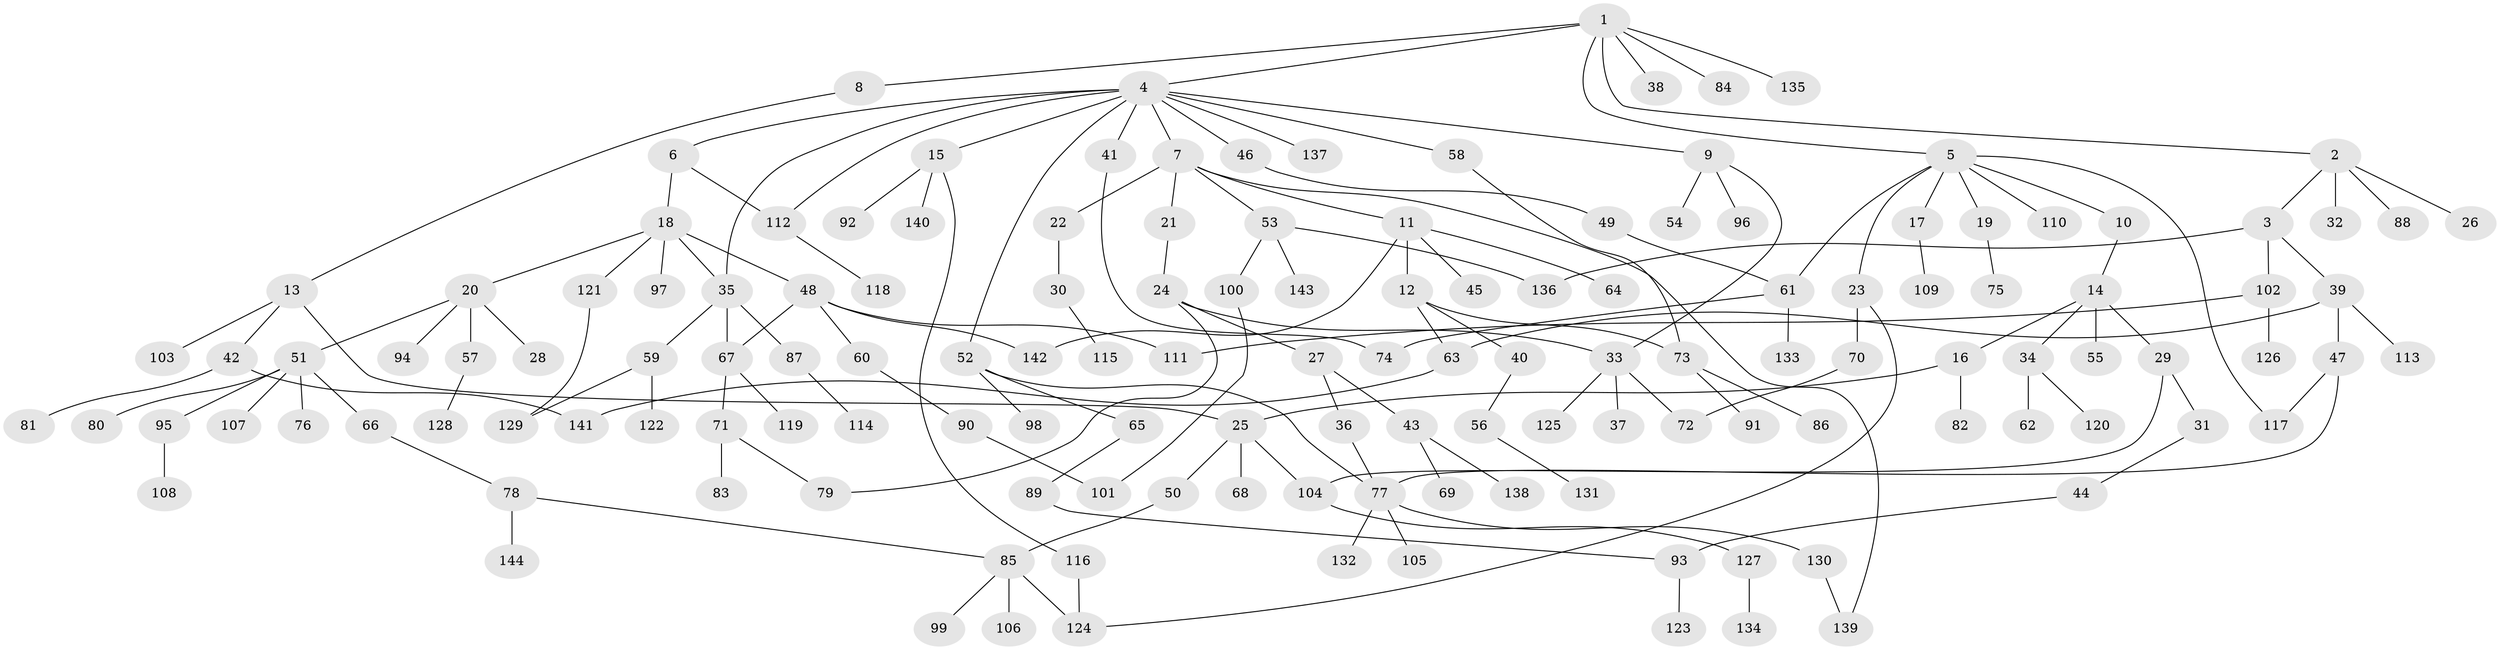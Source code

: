 // coarse degree distribution, {26: 0.013888888888888888, 5: 0.05555555555555555, 4: 0.06944444444444445, 8: 0.027777777777777776, 2: 0.19444444444444445, 7: 0.027777777777777776, 3: 0.1527777777777778, 1: 0.4583333333333333}
// Generated by graph-tools (version 1.1) at 2025/16/03/04/25 18:16:49]
// undirected, 144 vertices, 169 edges
graph export_dot {
graph [start="1"]
  node [color=gray90,style=filled];
  1;
  2;
  3;
  4;
  5;
  6;
  7;
  8;
  9;
  10;
  11;
  12;
  13;
  14;
  15;
  16;
  17;
  18;
  19;
  20;
  21;
  22;
  23;
  24;
  25;
  26;
  27;
  28;
  29;
  30;
  31;
  32;
  33;
  34;
  35;
  36;
  37;
  38;
  39;
  40;
  41;
  42;
  43;
  44;
  45;
  46;
  47;
  48;
  49;
  50;
  51;
  52;
  53;
  54;
  55;
  56;
  57;
  58;
  59;
  60;
  61;
  62;
  63;
  64;
  65;
  66;
  67;
  68;
  69;
  70;
  71;
  72;
  73;
  74;
  75;
  76;
  77;
  78;
  79;
  80;
  81;
  82;
  83;
  84;
  85;
  86;
  87;
  88;
  89;
  90;
  91;
  92;
  93;
  94;
  95;
  96;
  97;
  98;
  99;
  100;
  101;
  102;
  103;
  104;
  105;
  106;
  107;
  108;
  109;
  110;
  111;
  112;
  113;
  114;
  115;
  116;
  117;
  118;
  119;
  120;
  121;
  122;
  123;
  124;
  125;
  126;
  127;
  128;
  129;
  130;
  131;
  132;
  133;
  134;
  135;
  136;
  137;
  138;
  139;
  140;
  141;
  142;
  143;
  144;
  1 -- 2;
  1 -- 4;
  1 -- 5;
  1 -- 8;
  1 -- 38;
  1 -- 84;
  1 -- 135;
  2 -- 3;
  2 -- 26;
  2 -- 32;
  2 -- 88;
  3 -- 39;
  3 -- 102;
  3 -- 136;
  4 -- 6;
  4 -- 7;
  4 -- 9;
  4 -- 15;
  4 -- 35;
  4 -- 41;
  4 -- 46;
  4 -- 52;
  4 -- 58;
  4 -- 112;
  4 -- 137;
  5 -- 10;
  5 -- 17;
  5 -- 19;
  5 -- 23;
  5 -- 61;
  5 -- 110;
  5 -- 117;
  6 -- 18;
  6 -- 112;
  7 -- 11;
  7 -- 21;
  7 -- 22;
  7 -- 53;
  7 -- 139;
  8 -- 13;
  9 -- 33;
  9 -- 54;
  9 -- 96;
  10 -- 14;
  11 -- 12;
  11 -- 45;
  11 -- 64;
  11 -- 142;
  12 -- 40;
  12 -- 73;
  12 -- 63;
  13 -- 42;
  13 -- 103;
  13 -- 25;
  14 -- 16;
  14 -- 29;
  14 -- 34;
  14 -- 55;
  15 -- 92;
  15 -- 116;
  15 -- 140;
  16 -- 25;
  16 -- 82;
  17 -- 109;
  18 -- 20;
  18 -- 48;
  18 -- 97;
  18 -- 121;
  18 -- 35;
  19 -- 75;
  20 -- 28;
  20 -- 51;
  20 -- 57;
  20 -- 94;
  21 -- 24;
  22 -- 30;
  23 -- 70;
  23 -- 124;
  24 -- 27;
  24 -- 79;
  24 -- 33;
  25 -- 50;
  25 -- 68;
  25 -- 104;
  27 -- 36;
  27 -- 43;
  29 -- 31;
  29 -- 104;
  30 -- 115;
  31 -- 44;
  33 -- 37;
  33 -- 125;
  33 -- 72;
  34 -- 62;
  34 -- 120;
  35 -- 59;
  35 -- 87;
  35 -- 67;
  36 -- 77;
  39 -- 47;
  39 -- 63;
  39 -- 113;
  40 -- 56;
  41 -- 74;
  42 -- 81;
  42 -- 141;
  43 -- 69;
  43 -- 138;
  44 -- 93;
  46 -- 49;
  47 -- 77;
  47 -- 117;
  48 -- 60;
  48 -- 67;
  48 -- 142;
  48 -- 111;
  49 -- 61;
  50 -- 85;
  51 -- 66;
  51 -- 76;
  51 -- 80;
  51 -- 95;
  51 -- 107;
  52 -- 65;
  52 -- 98;
  52 -- 77;
  53 -- 100;
  53 -- 136;
  53 -- 143;
  56 -- 131;
  57 -- 128;
  58 -- 73;
  59 -- 122;
  59 -- 129;
  60 -- 90;
  61 -- 133;
  61 -- 74;
  63 -- 141;
  65 -- 89;
  66 -- 78;
  67 -- 71;
  67 -- 119;
  70 -- 72;
  71 -- 79;
  71 -- 83;
  73 -- 86;
  73 -- 91;
  77 -- 105;
  77 -- 130;
  77 -- 132;
  78 -- 85;
  78 -- 144;
  85 -- 99;
  85 -- 106;
  85 -- 124;
  87 -- 114;
  89 -- 93;
  90 -- 101;
  93 -- 123;
  95 -- 108;
  100 -- 101;
  102 -- 111;
  102 -- 126;
  104 -- 127;
  112 -- 118;
  116 -- 124;
  121 -- 129;
  127 -- 134;
  130 -- 139;
}
